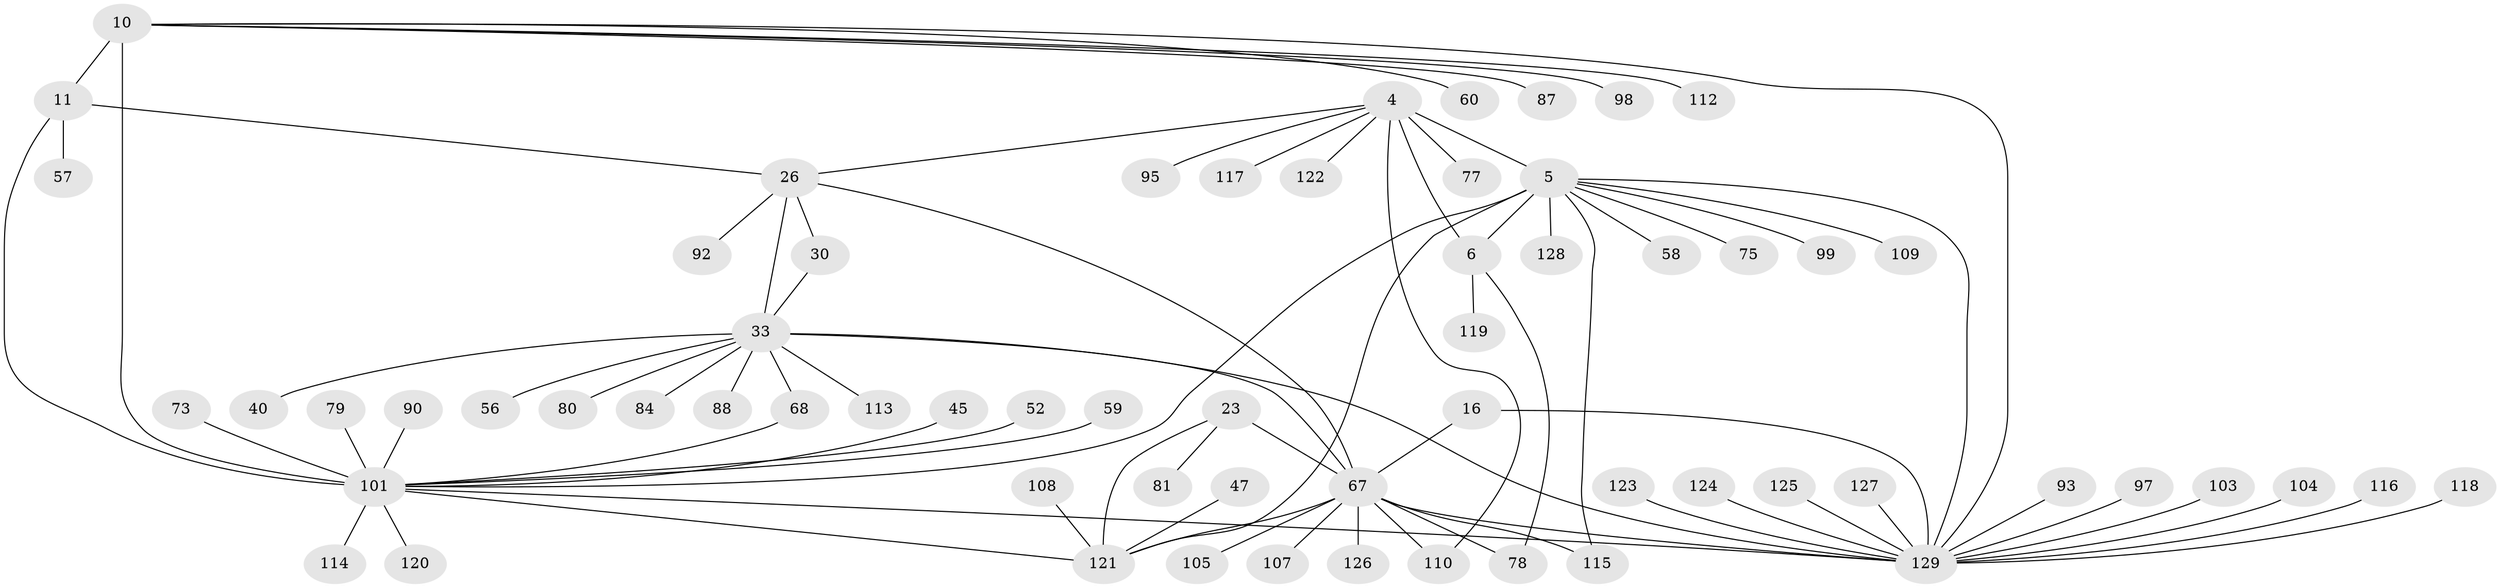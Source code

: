 // original degree distribution, {11: 0.015503875968992248, 8: 0.046511627906976744, 6: 0.05426356589147287, 9: 0.031007751937984496, 10: 0.007751937984496124, 7: 0.007751937984496124, 14: 0.007751937984496124, 12: 0.007751937984496124, 5: 0.031007751937984496, 13: 0.015503875968992248, 15: 0.007751937984496124, 2: 0.1937984496124031, 1: 0.5116279069767442, 3: 0.06201550387596899}
// Generated by graph-tools (version 1.1) at 2025/57/03/04/25 21:57:20]
// undirected, 64 vertices, 80 edges
graph export_dot {
graph [start="1"]
  node [color=gray90,style=filled];
  4 [super="+2"];
  5 [super="+1"];
  6 [super="+3"];
  10 [super="+9"];
  11 [super="+7"];
  16 [super="+14"];
  23 [super="+21"];
  26 [super="+25"];
  30 [super="+27"];
  33 [super="+29"];
  40;
  45 [super="+35"];
  47;
  52;
  56;
  57;
  58;
  59;
  60;
  67 [super="+24+48+42"];
  68 [super="+64"];
  73;
  75;
  77;
  78;
  79;
  80;
  81 [super="+51"];
  84;
  87;
  88;
  90 [super="+62"];
  92;
  93;
  95;
  97;
  98 [super="+82"];
  99;
  101 [super="+38+53+12+32"];
  103;
  104 [super="+83"];
  105;
  107;
  108;
  109 [super="+69+102"];
  110 [super="+96"];
  112;
  113;
  114;
  115 [super="+43+111"];
  116;
  117 [super="+106"];
  118;
  119;
  120;
  121 [super="+72+20"];
  122 [super="+66"];
  123 [super="+37"];
  124 [super="+63"];
  125;
  126;
  127 [super="+86"];
  128 [super="+50"];
  129 [super="+18+34+55+61+89+54+100+36+46+76+65+71+74"];
  4 -- 5 [weight=4];
  4 -- 6 [weight=4];
  4 -- 77;
  4 -- 95;
  4 -- 26;
  4 -- 110;
  4 -- 122;
  4 -- 117;
  5 -- 6 [weight=4];
  5 -- 99;
  5 -- 75;
  5 -- 58;
  5 -- 115;
  5 -- 109;
  5 -- 121;
  5 -- 128;
  5 -- 101;
  5 -- 129 [weight=2];
  6 -- 119;
  6 -- 78;
  10 -- 11 [weight=4];
  10 -- 60;
  10 -- 112;
  10 -- 87;
  10 -- 98;
  10 -- 101 [weight=4];
  10 -- 129 [weight=2];
  11 -- 57;
  11 -- 26;
  11 -- 101 [weight=4];
  16 -- 129 [weight=8];
  16 -- 67;
  23 -- 121 [weight=4];
  23 -- 81;
  23 -- 67 [weight=4];
  26 -- 30 [weight=4];
  26 -- 92;
  26 -- 33 [weight=4];
  26 -- 67;
  30 -- 33 [weight=4];
  33 -- 129;
  33 -- 67;
  33 -- 68;
  33 -- 40;
  33 -- 80;
  33 -- 113;
  33 -- 84;
  33 -- 56;
  33 -- 88;
  45 -- 101;
  47 -- 121;
  52 -- 101;
  59 -- 101;
  67 -- 129;
  67 -- 105;
  67 -- 107;
  67 -- 78;
  67 -- 110;
  67 -- 115;
  67 -- 121 [weight=5];
  67 -- 126;
  68 -- 101;
  73 -- 101;
  79 -- 101;
  90 -- 101;
  93 -- 129;
  97 -- 129;
  101 -- 121 [weight=3];
  101 -- 114;
  101 -- 120;
  101 -- 129;
  103 -- 129;
  104 -- 129;
  108 -- 121;
  116 -- 129;
  118 -- 129;
  123 -- 129;
  124 -- 129;
  125 -- 129;
  127 -- 129;
}
